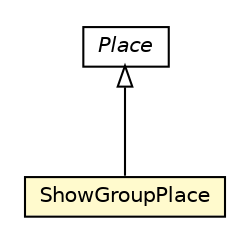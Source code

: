 #!/usr/local/bin/dot
#
# Class diagram 
# Generated by UMLGraph version 5.4 (http://www.umlgraph.org/)
#

digraph G {
	edge [fontname="Helvetica",fontsize=10,labelfontname="Helvetica",labelfontsize=10];
	node [fontname="Helvetica",fontsize=10,shape=plaintext];
	nodesep=0.25;
	ranksep=0.5;
	// hu.sch.kfc.client.place.ShowGroupPlace
	c8552 [label=<<table title="hu.sch.kfc.client.place.ShowGroupPlace" border="0" cellborder="1" cellspacing="0" cellpadding="2" port="p" bgcolor="lemonChiffon" href="./ShowGroupPlace.html">
		<tr><td><table border="0" cellspacing="0" cellpadding="1">
<tr><td align="center" balign="center"> ShowGroupPlace </td></tr>
		</table></td></tr>
		</table>>, URL="./ShowGroupPlace.html", fontname="Helvetica", fontcolor="black", fontsize=10.0];
	//hu.sch.kfc.client.place.ShowGroupPlace extends com.google.gwt.place.shared.Place
	c8630:p -> c8552:p [dir=back,arrowtail=empty];
	// com.google.gwt.place.shared.Place
	c8630 [label=<<table title="com.google.gwt.place.shared.Place" border="0" cellborder="1" cellspacing="0" cellpadding="2" port="p">
		<tr><td><table border="0" cellspacing="0" cellpadding="1">
<tr><td align="center" balign="center"><font face="Helvetica-Oblique"> Place </font></td></tr>
		</table></td></tr>
		</table>>, URL="null", fontname="Helvetica", fontcolor="black", fontsize=10.0];
}

